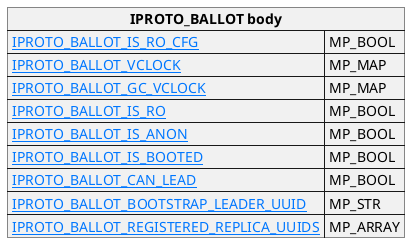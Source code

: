 @startuml

skinparam {
    HyperlinkColor #0077FF
    FontColor #313131
    BorderColor #313131
    BackgroundColor transparent
}

json "**IPROTO_BALLOT body**" as ballot {
    "[[https://tarantool.io/en/doc/latest/dev_guide/internals/iproto/keys/#general-replication IPROTO_BALLOT_IS_RO_CFG]]": "MP_BOOL",
    "[[https://tarantool.io/en/doc/latest/dev_guide/internals/iproto/keys/#general-replication IPROTO_BALLOT_VCLOCK]]": "MP_MAP",
    "[[https://tarantool.io/en/doc/latest/dev_guide/internals/iproto/keys/#general-replication IPROTO_BALLOT_GC_VCLOCK]]": "MP_MAP",
    "[[https://tarantool.io/en/doc/latest/dev_guide/internals/iproto/keys/#general-replication IPROTO_BALLOT_IS_RO]]": "MP_BOOL",
    "[[https://tarantool.io/en/doc/latest/dev_guide/internals/iproto/keys/#general-replication IPROTO_BALLOT_IS_ANON]]": "MP_BOOL",
    "[[https://tarantool.io/en/doc/latest/dev_guide/internals/iproto/keys/#general-replication IPROTO_BALLOT_IS_BOOTED]]": "MP_BOOL",
    "[[https://tarantool.io/en/doc/latest/dev_guide/internals/iproto/keys/#general-replication IPROTO_BALLOT_CAN_LEAD]]": "MP_BOOL",
    "[[https://tarantool.io/en/doc/latest/dev_guide/internals/iproto/keys/#general-replication IPROTO_BALLOT_BOOTSTRAP_LEADER_UUID]]": "MP_STR",
    "[[https://tarantool.io/en/doc/latest/dev_guide/internals/iproto/keys/#general-replication IPROTO_BALLOT_REGISTERED_REPLICA_UUIDS]]": "MP_ARRAY"
}

@enduml
